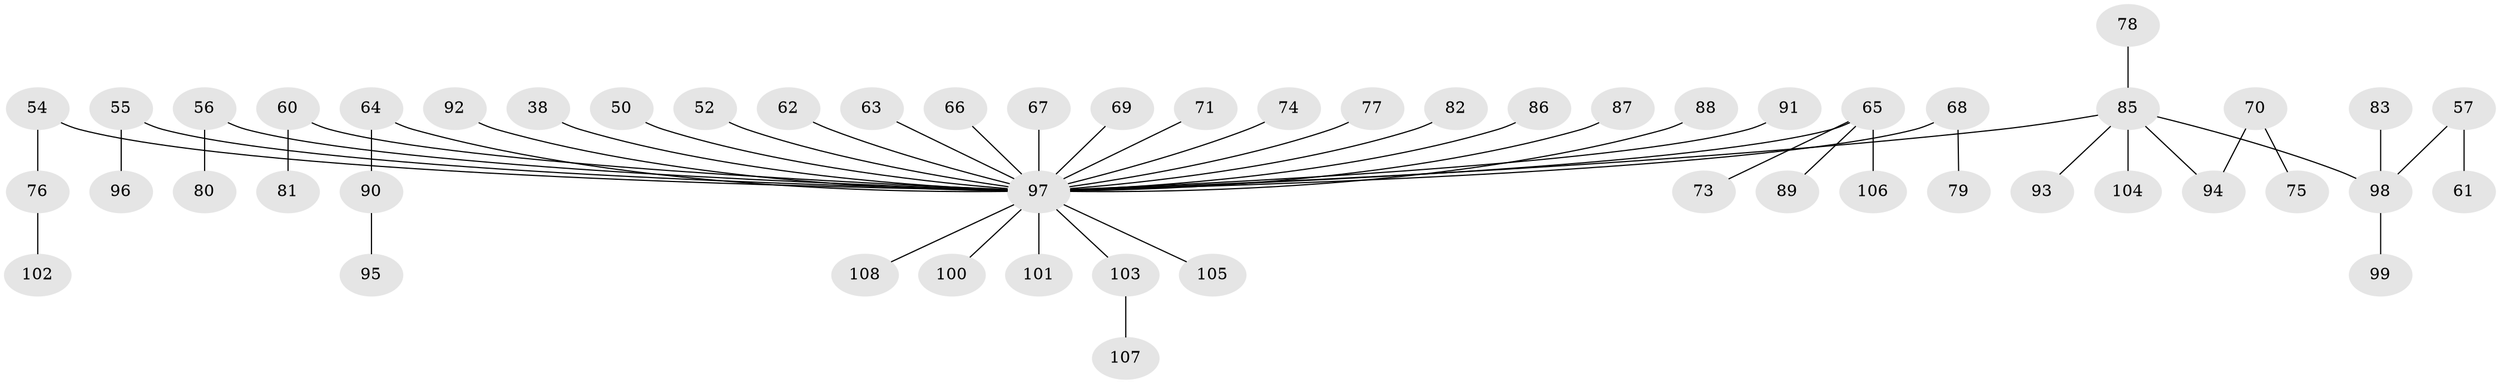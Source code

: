 // original degree distribution, {8: 0.009259259259259259, 4: 0.027777777777777776, 2: 0.2962962962962963, 5: 0.018518518518518517, 7: 0.009259259259259259, 6: 0.018518518518518517, 3: 0.1574074074074074, 1: 0.46296296296296297}
// Generated by graph-tools (version 1.1) at 2025/53/03/09/25 04:53:04]
// undirected, 54 vertices, 53 edges
graph export_dot {
graph [start="1"]
  node [color=gray90,style=filled];
  38;
  50;
  52;
  54;
  55;
  56;
  57;
  60;
  61;
  62;
  63;
  64 [super="+21"];
  65 [super="+39+53"];
  66;
  67;
  68;
  69;
  70;
  71;
  73;
  74;
  75;
  76;
  77;
  78;
  79;
  80;
  81;
  82;
  83;
  85 [super="+51+59"];
  86;
  87;
  88;
  89;
  90;
  91;
  92;
  93;
  94 [super="+19"];
  95;
  96;
  97 [super="+84+72"];
  98 [super="+48"];
  99;
  100;
  101;
  102;
  103;
  104;
  105;
  106;
  107;
  108;
  38 -- 97;
  50 -- 97;
  52 -- 97;
  54 -- 76;
  54 -- 97;
  55 -- 96;
  55 -- 97;
  56 -- 80;
  56 -- 97;
  57 -- 61;
  57 -- 98;
  60 -- 81;
  60 -- 97;
  62 -- 97;
  63 -- 97;
  64 -- 90;
  64 -- 97;
  65 -- 73;
  65 -- 106;
  65 -- 89;
  65 -- 97;
  66 -- 97;
  67 -- 97;
  68 -- 79;
  68 -- 97;
  69 -- 97;
  70 -- 75;
  70 -- 94;
  71 -- 97;
  74 -- 97;
  76 -- 102;
  77 -- 97;
  78 -- 85;
  82 -- 97;
  83 -- 98;
  85 -- 104;
  85 -- 93;
  85 -- 94;
  85 -- 98;
  85 -- 97;
  86 -- 97;
  87 -- 97;
  88 -- 97;
  90 -- 95;
  91 -- 97;
  92 -- 97;
  97 -- 108;
  97 -- 100;
  97 -- 101;
  97 -- 103;
  97 -- 105;
  98 -- 99;
  103 -- 107;
}
